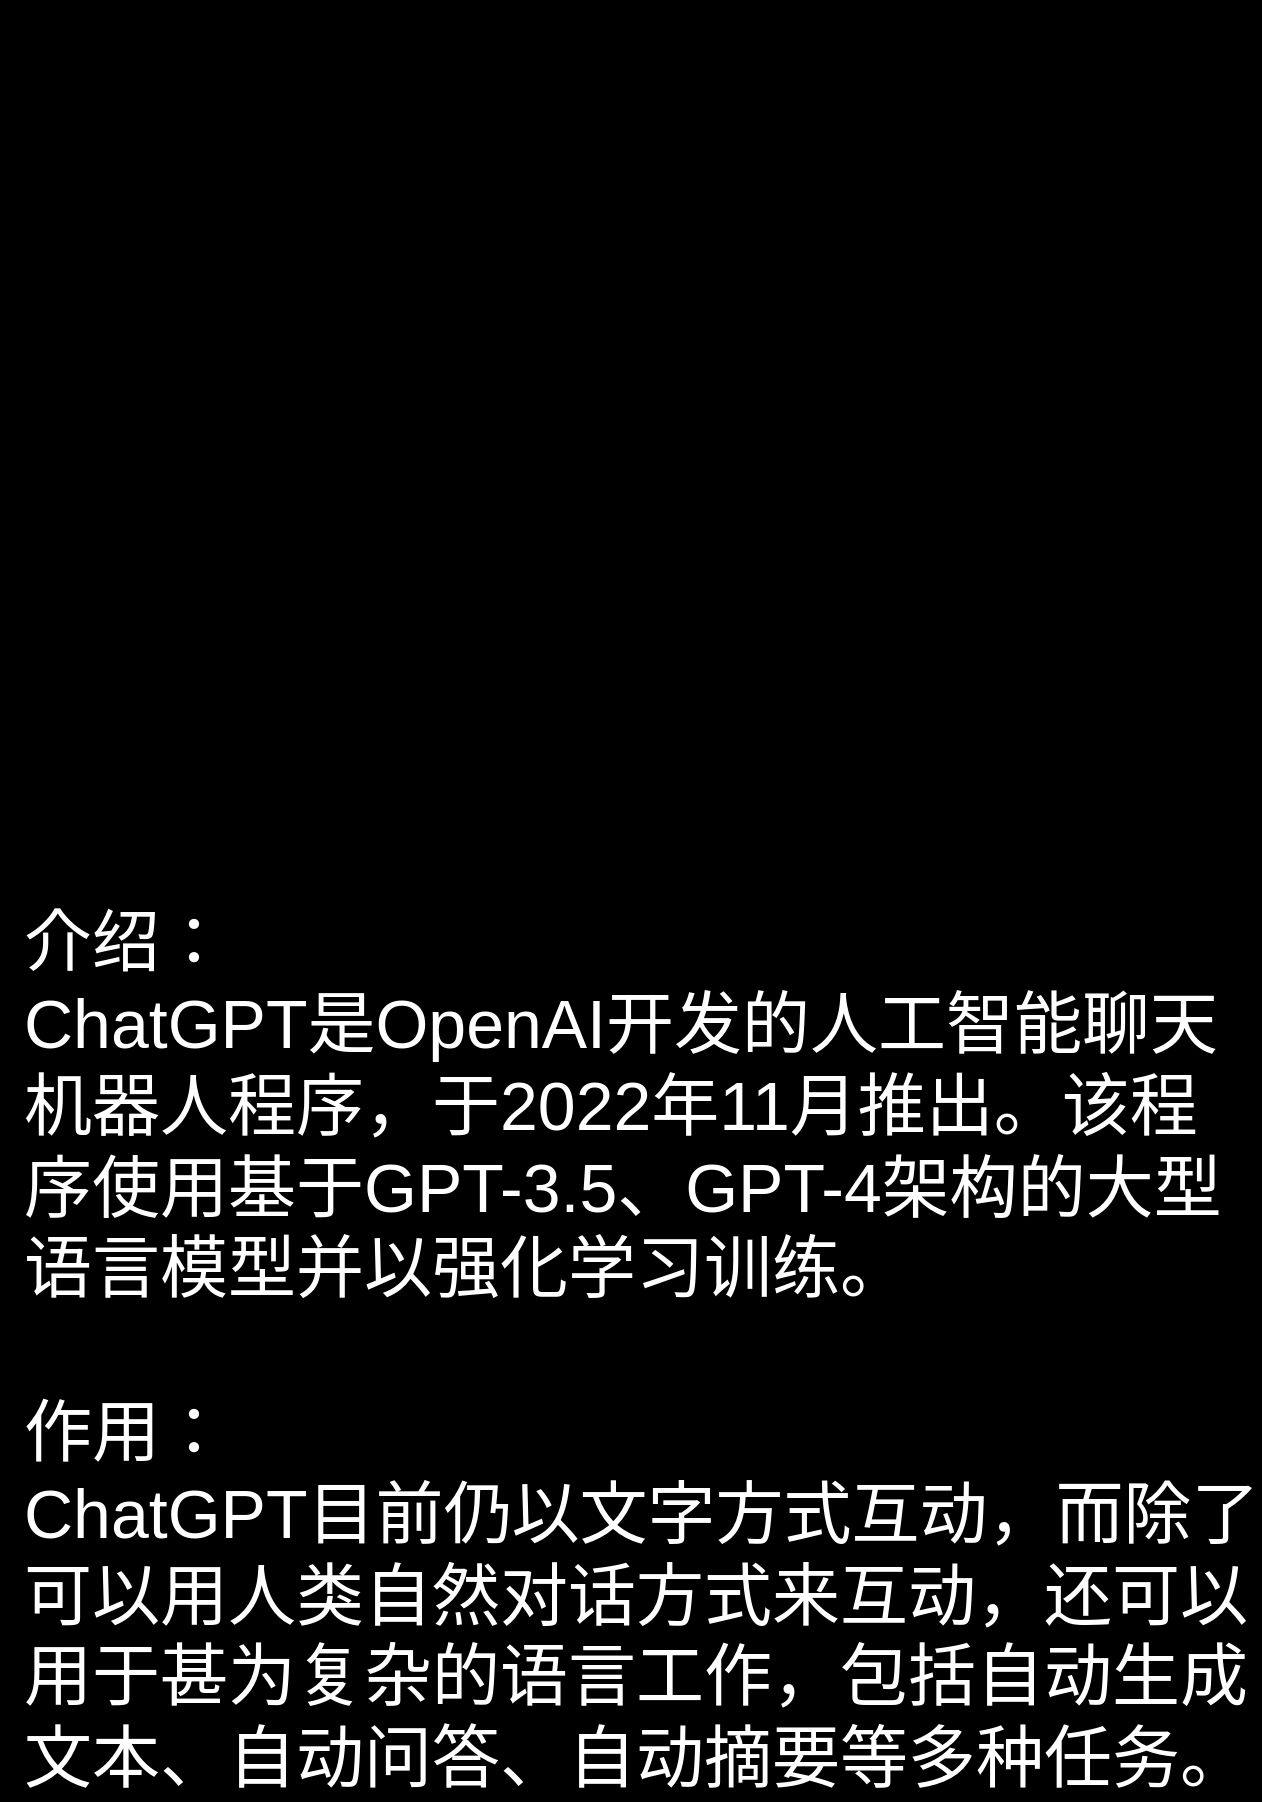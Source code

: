 <mxfile version="21.6.6" type="github">
  <diagram name="第 1 页" id="xLccCOGR0xRDpFdZ9tEq">
    <mxGraphModel dx="2586" dy="1430" grid="1" gridSize="10" guides="1" tooltips="1" connect="1" arrows="1" fold="1" page="1" pageScale="1" pageWidth="827" pageHeight="1169" background="#000000" math="0" shadow="0">
      <root>
        <mxCell id="0" />
        <mxCell id="1" parent="0" />
        <mxCell id="tOzPQYHfWo46zYX24eFK-1" value="" style="shape=image;verticalLabelPosition=bottom;labelBackgroundColor=default;verticalAlign=top;aspect=fixed;imageAspect=0;image=https://uploads-ssl.webflow.com/5b105a0c66f2f636c7884a17/64063dbcad97bd421b437096_chatgpt.jpg;" vertex="1" parent="1">
          <mxGeometry x="99" y="110" width="630" height="383.25" as="geometry" />
        </mxCell>
        <mxCell id="tOzPQYHfWo46zYX24eFK-4" value="&lt;div style=&quot;border-color: var(--border-color); font-size: 34px;&quot;&gt;&lt;font color=&quot;#ffffff&quot; style=&quot;font-size: 34px;&quot;&gt;介绍：&lt;/font&gt;&lt;/div&gt;&lt;div style=&quot;border-color: var(--border-color); font-size: 34px;&quot;&gt;&lt;font color=&quot;#ffffff&quot; style=&quot;font-size: 34px;&quot;&gt;ChatGPT是OpenAI开发的人工智能聊天机器人程序，于2022年11月推出。该程序使用基于GPT-3.5、GPT-4架构的大型语言模型并以强化学习训练。&lt;/font&gt;&lt;/div&gt;&lt;div style=&quot;border-color: var(--border-color); font-size: 34px;&quot;&gt;&lt;span style=&quot;background-color: initial;&quot;&gt;&lt;font color=&quot;#ffffff&quot;&gt;&lt;br&gt;&lt;/font&gt;&lt;/span&gt;&lt;/div&gt;&lt;div style=&quot;border-color: var(--border-color); font-size: 34px;&quot;&gt;&lt;span style=&quot;background-color: initial;&quot;&gt;&lt;font color=&quot;#ffffff&quot;&gt;作用：&lt;/font&gt;&lt;/span&gt;&lt;/div&gt;&lt;div style=&quot;border-color: var(--border-color); font-size: 34px;&quot;&gt;&lt;font color=&quot;#ffffff&quot;&gt;&lt;span style=&quot;background-color: initial;&quot;&gt;ChatGPT目前仍以文字方式互动，而除了可以用人类自然对话方式来互动，&lt;/span&gt;&lt;span style=&quot;background-color: initial;&quot;&gt;还可以用于甚为复杂的语言工作，&lt;/span&gt;&lt;span style=&quot;background-color: initial;&quot;&gt;包括自动生成文本、自动问答、自动摘要等多种任务。&lt;/span&gt;&lt;/font&gt;&lt;/div&gt;" style="text;html=1;strokeColor=none;fillColor=none;align=left;verticalAlign=middle;whiteSpace=wrap;rounded=0;" vertex="1" parent="1">
          <mxGeometry x="109" y="560" width="620" height="450" as="geometry" />
        </mxCell>
      </root>
    </mxGraphModel>
  </diagram>
</mxfile>
